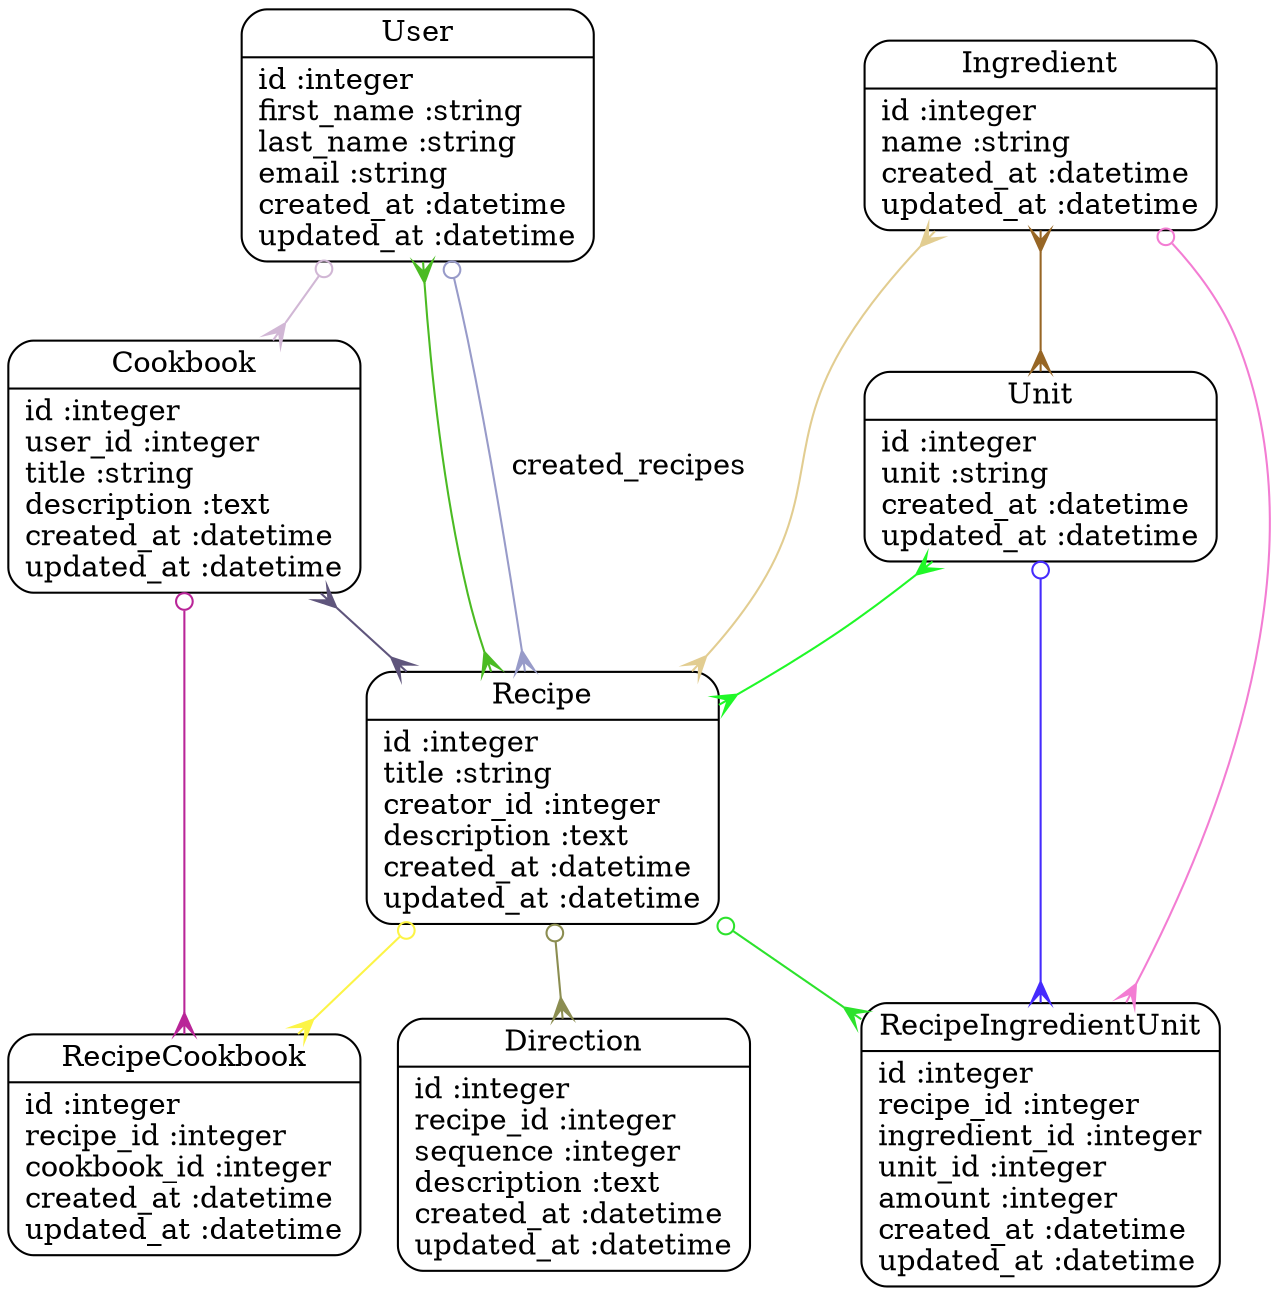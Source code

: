 digraph models_diagram {
	graph[overlap=false, splines=true]
	"Cookbook" [shape=Mrecord, label="{Cookbook|id :integer\luser_id :integer\ltitle :string\ldescription :text\lcreated_at :datetime\lupdated_at :datetime\l}"]
	"Direction" [shape=Mrecord, label="{Direction|id :integer\lrecipe_id :integer\lsequence :integer\ldescription :text\lcreated_at :datetime\lupdated_at :datetime\l}"]
	"Ingredient" [shape=Mrecord, label="{Ingredient|id :integer\lname :string\lcreated_at :datetime\lupdated_at :datetime\l}"]
	"Recipe" [shape=Mrecord, label="{Recipe|id :integer\ltitle :string\lcreator_id :integer\ldescription :text\lcreated_at :datetime\lupdated_at :datetime\l}"]
	"RecipeCookbook" [shape=Mrecord, label="{RecipeCookbook|id :integer\lrecipe_id :integer\lcookbook_id :integer\lcreated_at :datetime\lupdated_at :datetime\l}"]
	"RecipeIngredientUnit" [shape=Mrecord, label="{RecipeIngredientUnit|id :integer\lrecipe_id :integer\lingredient_id :integer\lunit_id :integer\lamount :integer\lcreated_at :datetime\lupdated_at :datetime\l}"]
	"Unit" [shape=Mrecord, label="{Unit|id :integer\lunit :string\lcreated_at :datetime\lupdated_at :datetime\l}"]
	"User" [shape=Mrecord, label="{User|id :integer\lfirst_name :string\llast_name :string\lemail :string\lcreated_at :datetime\lupdated_at :datetime\l}"]
	"Cookbook" -> "RecipeCookbook" [arrowtail=odot, arrowhead=crow, dir=both color="#B92598"]
	"Cookbook" -> "Recipe" [arrowtail=crow, arrowhead=crow, dir=both color="#5F557C"]
	"Ingredient" -> "RecipeIngredientUnit" [arrowtail=odot, arrowhead=crow, dir=both color="#F37DD3"]
	"Ingredient" -> "Recipe" [arrowtail=crow, arrowhead=crow, dir=both color="#E2CD91"]
	"Ingredient" -> "Unit" [arrowtail=crow, arrowhead=crow, dir=both color="#976625"]
	"Recipe" -> "RecipeCookbook" [arrowtail=odot, arrowhead=crow, dir=both color="#FCF446"]
	"Recipe" -> "Direction" [arrowtail=odot, arrowhead=crow, dir=both color="#8B8D51"]
	"Recipe" -> "RecipeIngredientUnit" [arrowtail=odot, arrowhead=crow, dir=both color="#2CE22C"]
	"Unit" -> "RecipeIngredientUnit" [arrowtail=odot, arrowhead=crow, dir=both color="#452BFD"]
	"Unit" -> "Recipe" [arrowtail=crow, arrowhead=crow, dir=both color="#20F828"]
	"User" -> "Cookbook" [arrowtail=odot, arrowhead=crow, dir=both color="#D1B7D5"]
	"User" -> "Recipe" [arrowtail=crow, arrowhead=crow, dir=both color="#4BBB23"]
	"User" -> "Recipe" [label="created_recipes", arrowtail=odot, arrowhead=crow, dir=both color="#989BC9"]
}
